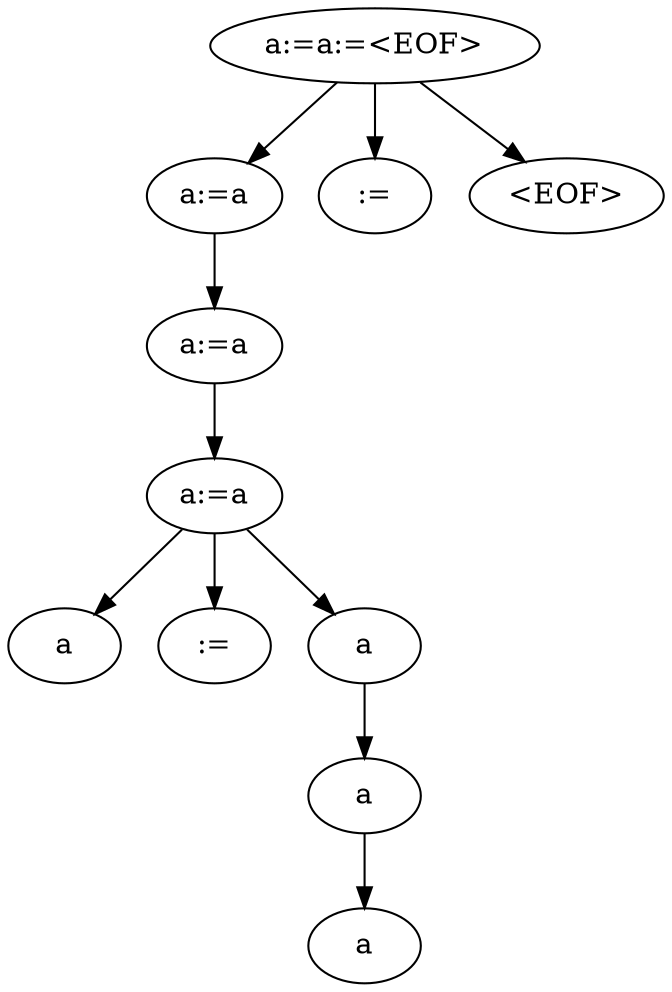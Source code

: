 digraph G {
n0 [label="a:=a:=<EOF>"];
n1 [label="a:=a"];
n0 -> n1;
n2 [label="a:=a"];
n1 -> n2;
n3 [label="a:=a"];
n2 -> n3;
n4 [label="a"];
n3 -> n4;
n5 [label=":="];
n3 -> n5;
n6 [label="a"];
n3 -> n6;
n7 [label="a"];
n6 -> n7;
n8 [label="a"];
n7 -> n8;
n9 [label=":="];
n0 -> n9;
n10 [label="<EOF>"];
n0 -> n10;
}
